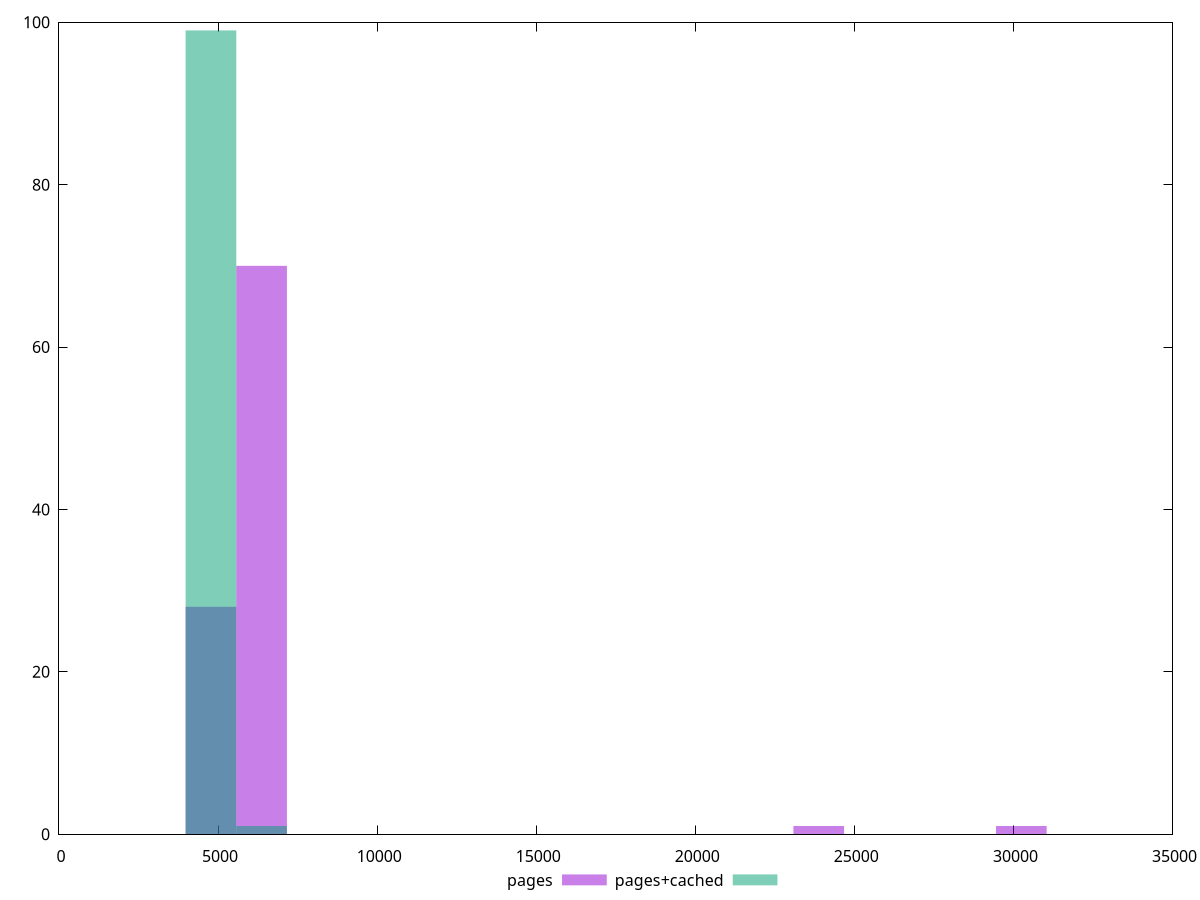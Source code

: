 reset
set terminal svg size 640, 500 enhanced background rgb 'white'
set output "reprap/speed-index/comparison/histogram/1_vs_2.svg"

$pages <<EOF
30248.495145983623 1
4776.078180944783 28
6368.10424125971 70
23880.39090472391 1
EOF

$pagesCached <<EOF
6368.10424125971 1
4776.078180944783 99
EOF

set key outside below
set boxwidth 1592.0260603149275
set yrange [0:100]
set style fill transparent solid 0.5 noborder

plot \
  $pages title "pages" with boxes, \
  $pagesCached title "pages+cached" with boxes, \


reset